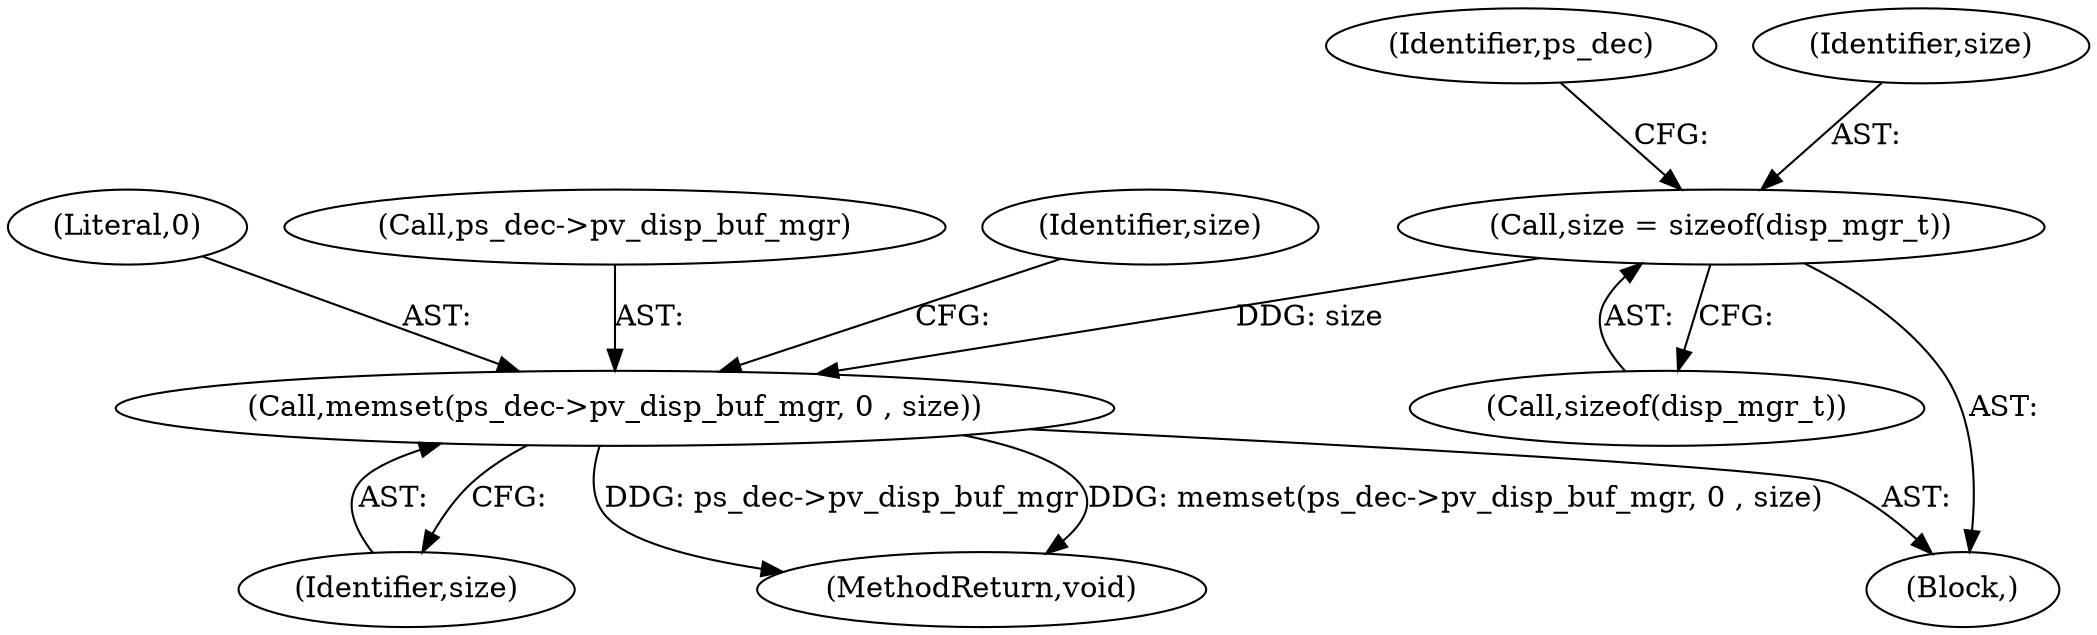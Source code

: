 digraph "0_Android_ecf6c7ce6d5a22d52160698aab44fc234c63291a@API" {
"1000146" [label="(Call,size = sizeof(disp_mgr_t))"];
"1000150" [label="(Call,memset(ps_dec->pv_disp_buf_mgr, 0 , size))"];
"1000152" [label="(Identifier,ps_dec)"];
"1000155" [label="(Identifier,size)"];
"1000154" [label="(Literal,0)"];
"1000146" [label="(Call,size = sizeof(disp_mgr_t))"];
"1000121" [label="(Block,)"];
"1000147" [label="(Identifier,size)"];
"1000956" [label="(MethodReturn,void)"];
"1000150" [label="(Call,memset(ps_dec->pv_disp_buf_mgr, 0 , size))"];
"1000151" [label="(Call,ps_dec->pv_disp_buf_mgr)"];
"1000157" [label="(Identifier,size)"];
"1000148" [label="(Call,sizeof(disp_mgr_t))"];
"1000146" -> "1000121"  [label="AST: "];
"1000146" -> "1000148"  [label="CFG: "];
"1000147" -> "1000146"  [label="AST: "];
"1000148" -> "1000146"  [label="AST: "];
"1000152" -> "1000146"  [label="CFG: "];
"1000146" -> "1000150"  [label="DDG: size"];
"1000150" -> "1000121"  [label="AST: "];
"1000150" -> "1000155"  [label="CFG: "];
"1000151" -> "1000150"  [label="AST: "];
"1000154" -> "1000150"  [label="AST: "];
"1000155" -> "1000150"  [label="AST: "];
"1000157" -> "1000150"  [label="CFG: "];
"1000150" -> "1000956"  [label="DDG: ps_dec->pv_disp_buf_mgr"];
"1000150" -> "1000956"  [label="DDG: memset(ps_dec->pv_disp_buf_mgr, 0 , size)"];
}

